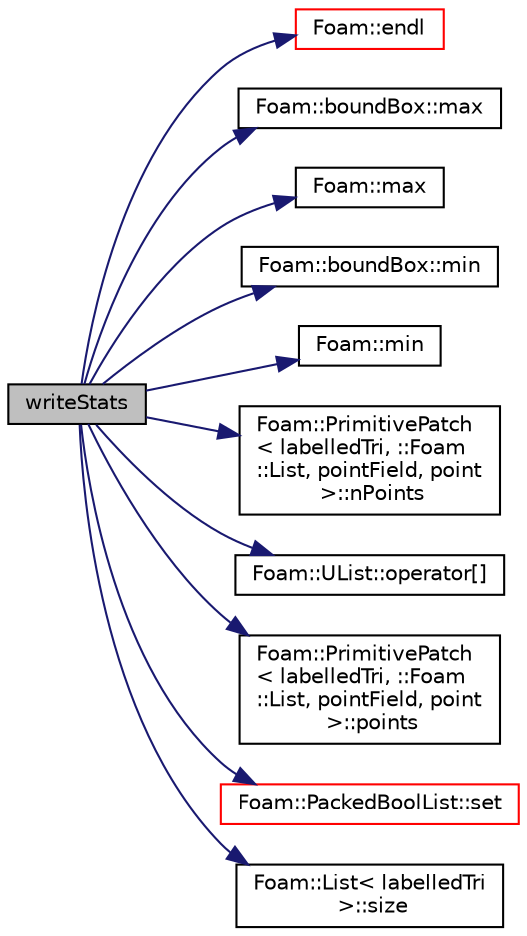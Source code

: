 digraph "writeStats"
{
  bgcolor="transparent";
  edge [fontname="Helvetica",fontsize="10",labelfontname="Helvetica",labelfontsize="10"];
  node [fontname="Helvetica",fontsize="10",shape=record];
  rankdir="LR";
  Node1195 [label="writeStats",height=0.2,width=0.4,color="black", fillcolor="grey75", style="filled", fontcolor="black"];
  Node1195 -> Node1196 [color="midnightblue",fontsize="10",style="solid",fontname="Helvetica"];
  Node1196 [label="Foam::endl",height=0.2,width=0.4,color="red",URL="$a21851.html#a2db8fe02a0d3909e9351bb4275b23ce4",tooltip="Add newline and flush stream. "];
  Node1195 -> Node1198 [color="midnightblue",fontsize="10",style="solid",fontname="Helvetica"];
  Node1198 [label="Foam::boundBox::max",height=0.2,width=0.4,color="black",URL="$a28253.html#a43279cd20862e64a21c8c82ee6c2441b",tooltip="Maximum describing the bounding box. "];
  Node1195 -> Node1199 [color="midnightblue",fontsize="10",style="solid",fontname="Helvetica"];
  Node1199 [label="Foam::max",height=0.2,width=0.4,color="black",URL="$a21851.html#ac993e906cf2774ae77e666bc24e81733"];
  Node1195 -> Node1200 [color="midnightblue",fontsize="10",style="solid",fontname="Helvetica"];
  Node1200 [label="Foam::boundBox::min",height=0.2,width=0.4,color="black",URL="$a28253.html#a41bea928bbb72b904d07db28570b07bd",tooltip="Minimum describing the bounding box. "];
  Node1195 -> Node1201 [color="midnightblue",fontsize="10",style="solid",fontname="Helvetica"];
  Node1201 [label="Foam::min",height=0.2,width=0.4,color="black",URL="$a21851.html#a253e112ad2d56d96230ff39ea7f442dc"];
  Node1195 -> Node1202 [color="midnightblue",fontsize="10",style="solid",fontname="Helvetica"];
  Node1202 [label="Foam::PrimitivePatch\l\< labelledTri, ::Foam\l::List, pointField, point\l \>::nPoints",height=0.2,width=0.4,color="black",URL="$a28693.html#a1c886a784a597459dbf2d9470798e9dd",tooltip="Return number of points supporting patch faces. "];
  Node1195 -> Node1203 [color="midnightblue",fontsize="10",style="solid",fontname="Helvetica"];
  Node1203 [label="Foam::UList::operator[]",height=0.2,width=0.4,color="black",URL="$a26837.html#a851e28f7788bbc82f5a4aa9f0efdefe4",tooltip="Return element of UList. "];
  Node1195 -> Node1204 [color="midnightblue",fontsize="10",style="solid",fontname="Helvetica"];
  Node1204 [label="Foam::PrimitivePatch\l\< labelledTri, ::Foam\l::List, pointField, point\l \>::points",height=0.2,width=0.4,color="black",URL="$a28693.html#aa3c7d968f31c88780c663876f64ef6a6",tooltip="Return reference to global points. "];
  Node1195 -> Node1205 [color="midnightblue",fontsize="10",style="solid",fontname="Helvetica"];
  Node1205 [label="Foam::PackedBoolList::set",height=0.2,width=0.4,color="red",URL="$a27049.html#a0c010317ff4eff942a58dd385245119d",tooltip="Set specified bits. "];
  Node1195 -> Node1208 [color="midnightblue",fontsize="10",style="solid",fontname="Helvetica"];
  Node1208 [label="Foam::List\< labelledTri\l \>::size",height=0.2,width=0.4,color="black",URL="$a26833.html#a47b3bf30da1eb3ab8076b5fbe00e0494",tooltip="Return the number of elements in the UList. "];
}
